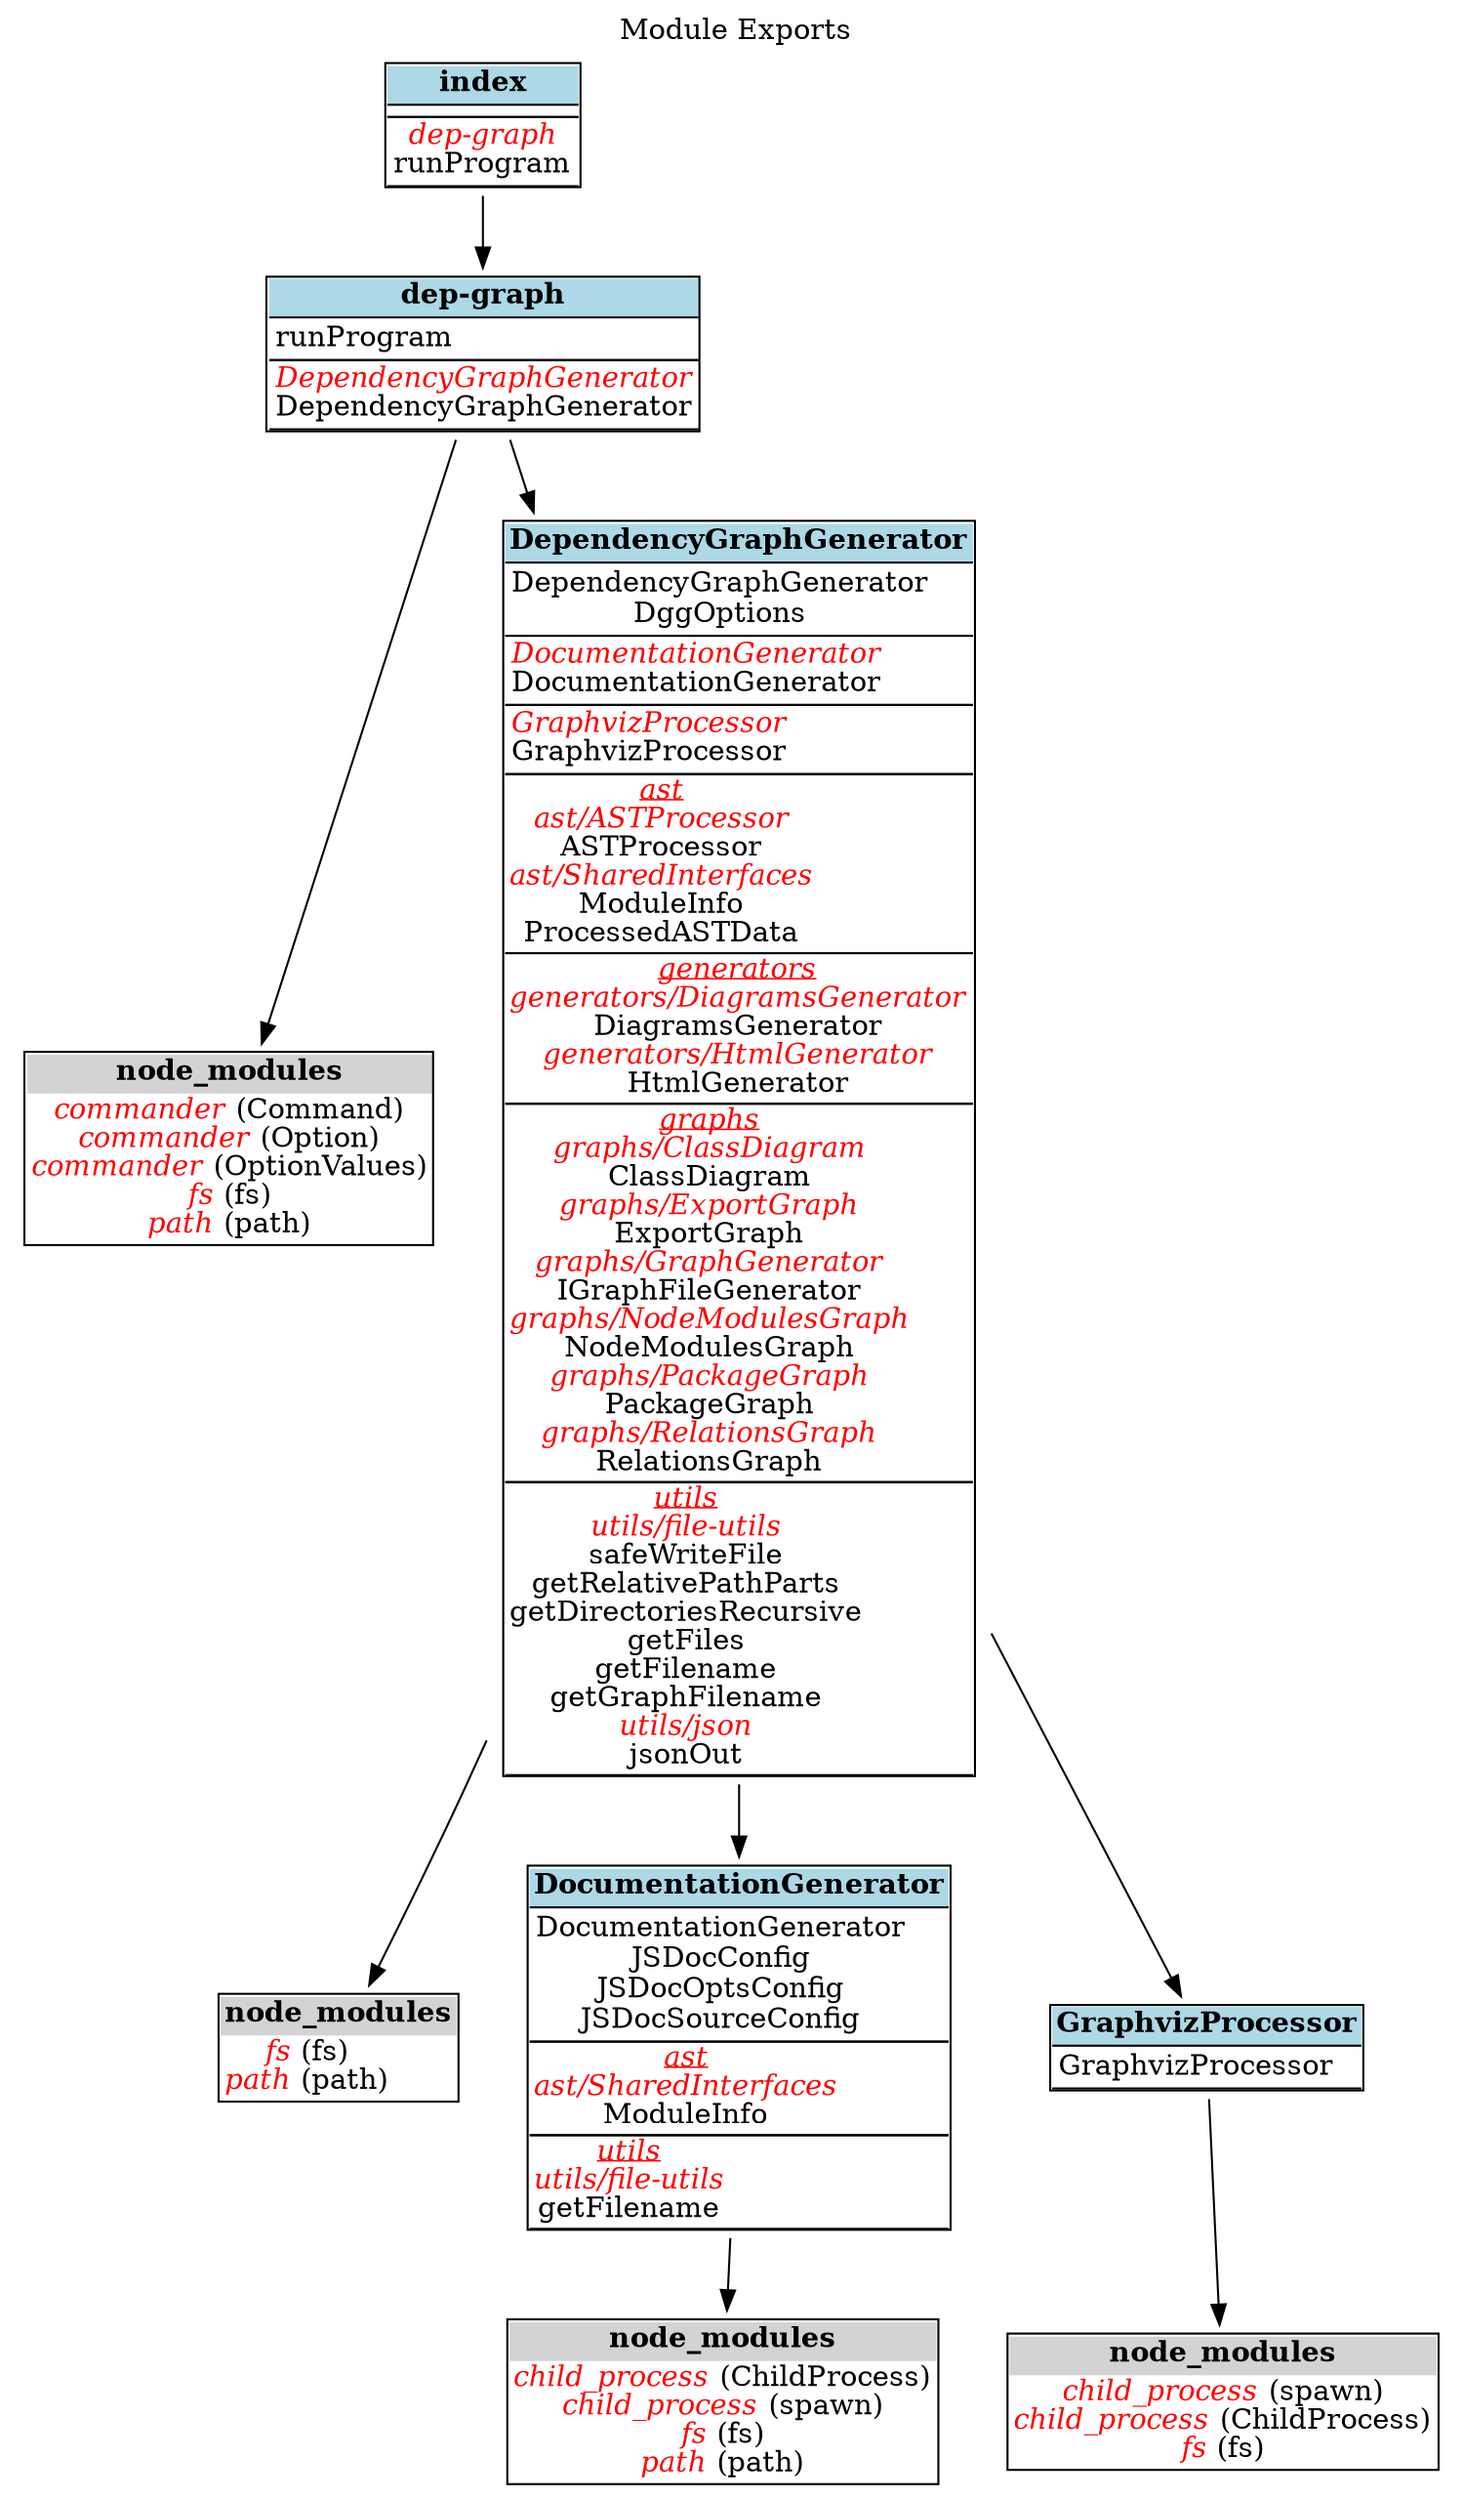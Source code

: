 digraph {label=" Module Exports";
labelloc="t";
"dep-graph" [shape=none, label=<<TABLE cellspacing="0" cellborder="0" align="left">
<TR><TD bgcolor="lightblue" align="center"><B>dep-graph</B></TD></TR>
<TR><TD BORDER="1" SIDES="TB" align="left">
runProgram<BR/>
</TD></TR>
<TR><TD BORDER="1" SIDES="TB" align="left">
<font color="red"><I>DependencyGraphGenerator</I></font><BR/>
DependencyGraphGenerator<BR/>
</TD></TR>
</TABLE>>];
"dep-graph-node_modules" [shape=none, label=<<TABLE cellspacing="0" cellborder="0" align="left">
<TR><TD bgcolor="lightgrey" align="center"><B>node_modules</B></TD></TR>
<TR><TD align="left">
<font color="red"><I>commander</I></font> (Command)<BR/>
<font color="red"><I>commander</I></font> (Option)<BR/>
<font color="red"><I>commander</I></font> (OptionValues)<BR/>
<font color="red"><I>fs</I></font> (fs)<BR/>
<font color="red"><I>path</I></font> (path)<BR/>
</TD></TR>
</TABLE>>];
"dep-graph"->"dep-graph-node_modules";
"DependencyGraphGenerator" [shape=none, label=<<TABLE cellspacing="0" cellborder="0" align="left">
<TR><TD bgcolor="lightblue" align="center"><B>DependencyGraphGenerator</B></TD></TR>
<TR><TD BORDER="1" SIDES="TB" align="left">
DependencyGraphGenerator<BR/>
DggOptions<BR/>
</TD></TR>
<TR><TD BORDER="1" SIDES="TB" align="left">
<font color="red"><I>DocumentationGenerator</I></font><BR/>
DocumentationGenerator<BR/>
</TD></TR>
<TR><TD BORDER="1" SIDES="TB" align="left">
<font color="red"><I>GraphvizProcessor</I></font><BR/>
GraphvizProcessor<BR/>
</TD></TR>
<TR><TD BORDER="1" SIDES="TB" cellpadding="1" align="left" HREF="diagrams.html#ast" TARGET="_top">
<font color="red"><I><U>ast</U></I></font><BR/>
<font color="red"><I>ast/ASTProcessor</I></font><BR/>
ASTProcessor<BR/>
<font color="red"><I>ast/SharedInterfaces</I></font><BR/>
ModuleInfo<BR/>
ProcessedASTData<BR/>
</TD></TR>
<TR><TD BORDER="1" SIDES="TB" cellpadding="1" align="left" HREF="diagrams.html#generators" TARGET="_top">
<font color="red"><I><U>generators</U></I></font><BR/>
<font color="red"><I>generators/DiagramsGenerator</I></font><BR/>
DiagramsGenerator<BR/>
<font color="red"><I>generators/HtmlGenerator</I></font><BR/>
HtmlGenerator<BR/>
</TD></TR>
<TR><TD BORDER="1" SIDES="TB" cellpadding="1" align="left" HREF="diagrams.html#graphs" TARGET="_top">
<font color="red"><I><U>graphs</U></I></font><BR/>
<font color="red"><I>graphs/ClassDiagram</I></font><BR/>
ClassDiagram<BR/>
<font color="red"><I>graphs/ExportGraph</I></font><BR/>
ExportGraph<BR/>
<font color="red"><I>graphs/GraphGenerator</I></font><BR/>
IGraphFileGenerator<BR/>
<font color="red"><I>graphs/NodeModulesGraph</I></font><BR/>
NodeModulesGraph<BR/>
<font color="red"><I>graphs/PackageGraph</I></font><BR/>
PackageGraph<BR/>
<font color="red"><I>graphs/RelationsGraph</I></font><BR/>
RelationsGraph<BR/>
</TD></TR>
<TR><TD BORDER="1" SIDES="TB" cellpadding="1" align="left" HREF="diagrams.html#utils" TARGET="_top">
<font color="red"><I><U>utils</U></I></font><BR/>
<font color="red"><I>utils/file-utils</I></font><BR/>
safeWriteFile<BR/>
getRelativePathParts<BR/>
getDirectoriesRecursive<BR/>
getFiles<BR/>
getFilename<BR/>
getGraphFilename<BR/>
<font color="red"><I>utils/json</I></font><BR/>
jsonOut<BR/>
</TD></TR>
</TABLE>>];
"DependencyGraphGenerator-node_modules" [shape=none, label=<<TABLE cellspacing="0" cellborder="0" align="left">
<TR><TD bgcolor="lightgrey" align="center"><B>node_modules</B></TD></TR>
<TR><TD align="left">
<font color="red"><I>fs</I></font> (fs)<BR/>
<font color="red"><I>path</I></font> (path)<BR/>
</TD></TR>
</TABLE>>];
"DependencyGraphGenerator"->"DependencyGraphGenerator-node_modules";
"DocumentationGenerator" [shape=none, label=<<TABLE cellspacing="0" cellborder="0" align="left">
<TR><TD bgcolor="lightblue" align="center"><B>DocumentationGenerator</B></TD></TR>
<TR><TD BORDER="1" SIDES="TB" align="left">
DocumentationGenerator<BR/>
JSDocConfig<BR/>
JSDocOptsConfig<BR/>
JSDocSourceConfig<BR/>
</TD></TR>
<TR><TD BORDER="1" SIDES="TB" cellpadding="1" align="left" HREF="diagrams.html#ast" TARGET="_top">
<font color="red"><I><U>ast</U></I></font><BR/>
<font color="red"><I>ast/SharedInterfaces</I></font><BR/>
ModuleInfo<BR/>
</TD></TR>
<TR><TD BORDER="1" SIDES="TB" cellpadding="1" align="left" HREF="diagrams.html#utils" TARGET="_top">
<font color="red"><I><U>utils</U></I></font><BR/>
<font color="red"><I>utils/file-utils</I></font><BR/>
getFilename<BR/>
</TD></TR>
</TABLE>>];
"DocumentationGenerator-node_modules" [shape=none, label=<<TABLE cellspacing="0" cellborder="0" align="left">
<TR><TD bgcolor="lightgrey" align="center"><B>node_modules</B></TD></TR>
<TR><TD align="left">
<font color="red"><I>child_process</I></font> (ChildProcess)<BR/>
<font color="red"><I>child_process</I></font> (spawn)<BR/>
<font color="red"><I>fs</I></font> (fs)<BR/>
<font color="red"><I>path</I></font> (path)<BR/>
</TD></TR>
</TABLE>>];
"DocumentationGenerator"->"DocumentationGenerator-node_modules";
"GraphvizProcessor" [shape=none, label=<<TABLE cellspacing="0" cellborder="0" align="left">
<TR><TD bgcolor="lightblue" align="center"><B>GraphvizProcessor</B></TD></TR>
<TR><TD BORDER="1" SIDES="TB" align="left">
GraphvizProcessor<BR/>
</TD></TR>
</TABLE>>];
"GraphvizProcessor-node_modules" [shape=none, label=<<TABLE cellspacing="0" cellborder="0" align="left">
<TR><TD bgcolor="lightgrey" align="center"><B>node_modules</B></TD></TR>
<TR><TD align="left">
<font color="red"><I>child_process</I></font> (spawn)<BR/>
<font color="red"><I>child_process</I></font> (ChildProcess)<BR/>
<font color="red"><I>fs</I></font> (fs)<BR/>
</TD></TR>
</TABLE>>];
"GraphvizProcessor"->"GraphvizProcessor-node_modules";
"index" [shape=none, label=<<TABLE cellspacing="0" cellborder="0" align="left">
<TR><TD bgcolor="lightblue" align="center"><B>index</B></TD></TR>
<TR><TD BORDER="1" SIDES="TB" align="left">
</TD></TR>
<TR><TD BORDER="1" SIDES="TB" align="left">
<font color="red"><I>dep-graph</I></font><BR/>
runProgram<BR/>
</TD></TR>
</TABLE>>];
"dep-graph"->"DependencyGraphGenerator";
"DependencyGraphGenerator"->"DocumentationGenerator";
"DependencyGraphGenerator"->"GraphvizProcessor";
"index"->"dep-graph";
}
